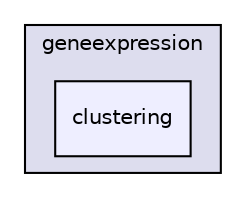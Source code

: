 digraph "java/broad/pda/geneexpression/clustering" {
  compound=true
  node [ fontsize="10", fontname="Helvetica"];
  edge [ labelfontsize="10", labelfontname="Helvetica"];
  subgraph clusterdir_27041ca1dfd1e0dcc00a80cd0109628e {
    graph [ bgcolor="#ddddee", pencolor="black", label="geneexpression" fontname="Helvetica", fontsize="10", URL="dir_27041ca1dfd1e0dcc00a80cd0109628e.html"]
  dir_cac4130ce1d503c5767663542879f242 [shape=box, label="clustering", style="filled", fillcolor="#eeeeff", pencolor="black", URL="dir_cac4130ce1d503c5767663542879f242.html"];
  }
}
